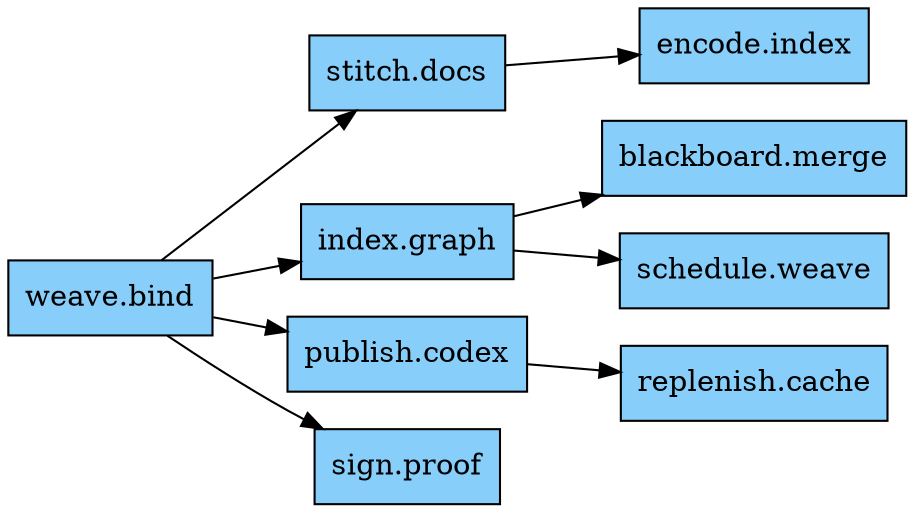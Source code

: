 digraph weave {
    rankdir=LR;
    node [shape=box, style=filled, fillcolor=lightskyblue];
    
    "weave.bind" -> "stitch.docs";
    "weave.bind" -> "index.graph";
    "weave.bind" -> "publish.codex";
    "weave.bind" -> "sign.proof";
    "stitch.docs" -> "encode.index";
    "index.graph" -> "blackboard.merge";
    "index.graph" -> "schedule.weave";
    "publish.codex" -> "replenish.cache";
}
